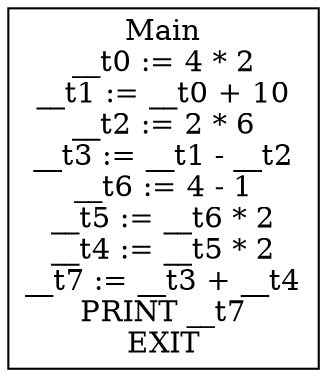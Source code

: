 digraph CFG {
graph [splines=ortho];
node [shape=box];
Main [label="Main\n__t0 := 4 * 2\n__t1 := __t0 + 10\n__t2 := 2 * 6\n__t3 := __t1 - __t2\n__t6 := 4 - 1\n__t5 := __t6 * 2\n__t4 := __t5 * 2\n__t7 := __t3 + __t4\nPRINT __t7\nEXIT\n"];
}
